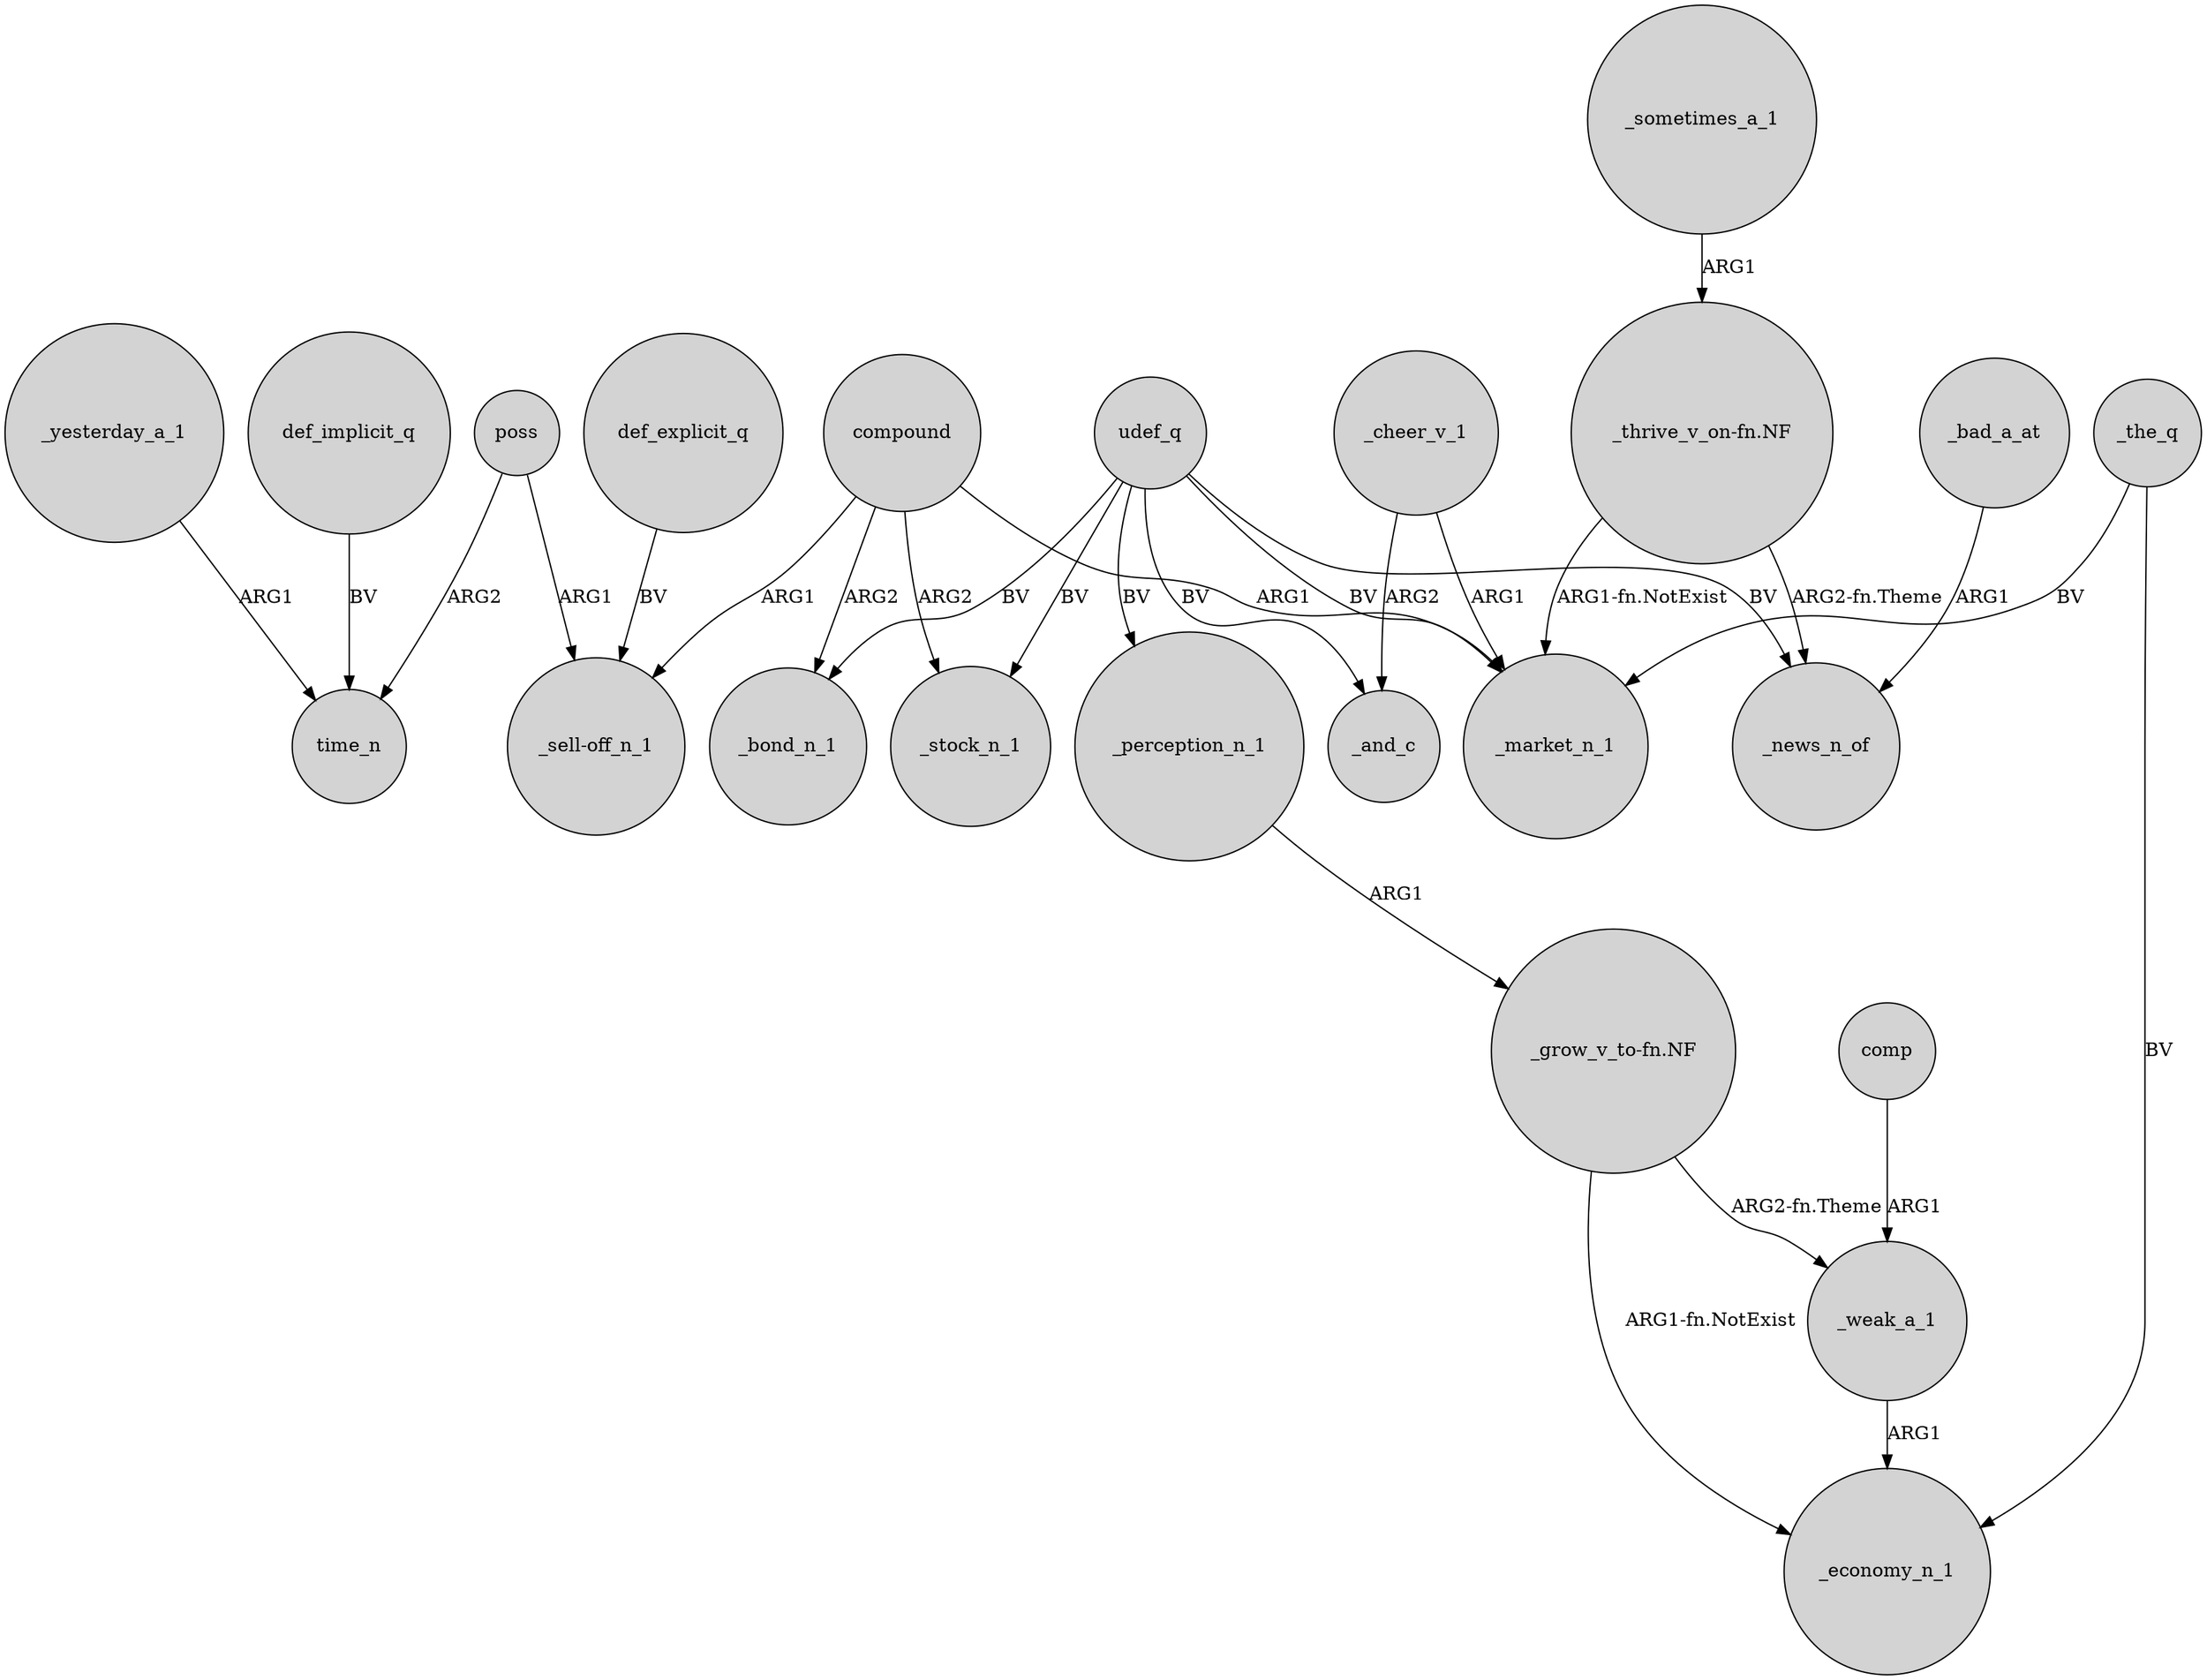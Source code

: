 digraph {
	node [shape=circle style=filled]
	_yesterday_a_1 -> time_n [label=ARG1]
	"_thrive_v_on-fn.NF" -> _news_n_of [label="ARG2-fn.Theme"]
	"_grow_v_to-fn.NF" -> _economy_n_1 [label="ARG1-fn.NotExist"]
	"_grow_v_to-fn.NF" -> _weak_a_1 [label="ARG2-fn.Theme"]
	_cheer_v_1 -> _and_c [label=ARG2]
	_perception_n_1 -> "_grow_v_to-fn.NF" [label=ARG1]
	_the_q -> _economy_n_1 [label=BV]
	poss -> time_n [label=ARG2]
	udef_q -> _perception_n_1 [label=BV]
	poss -> "_sell-off_n_1" [label=ARG1]
	udef_q -> _market_n_1 [label=BV]
	_bad_a_at -> _news_n_of [label=ARG1]
	_weak_a_1 -> _economy_n_1 [label=ARG1]
	compound -> _stock_n_1 [label=ARG2]
	udef_q -> _bond_n_1 [label=BV]
	compound -> "_sell-off_n_1" [label=ARG1]
	udef_q -> _stock_n_1 [label=BV]
	_sometimes_a_1 -> "_thrive_v_on-fn.NF" [label=ARG1]
	_cheer_v_1 -> _market_n_1 [label=ARG1]
	compound -> _bond_n_1 [label=ARG2]
	"_thrive_v_on-fn.NF" -> _market_n_1 [label="ARG1-fn.NotExist"]
	udef_q -> _news_n_of [label=BV]
	compound -> _market_n_1 [label=ARG1]
	comp -> _weak_a_1 [label=ARG1]
	_the_q -> _market_n_1 [label=BV]
	udef_q -> _and_c [label=BV]
	def_explicit_q -> "_sell-off_n_1" [label=BV]
	def_implicit_q -> time_n [label=BV]
}
